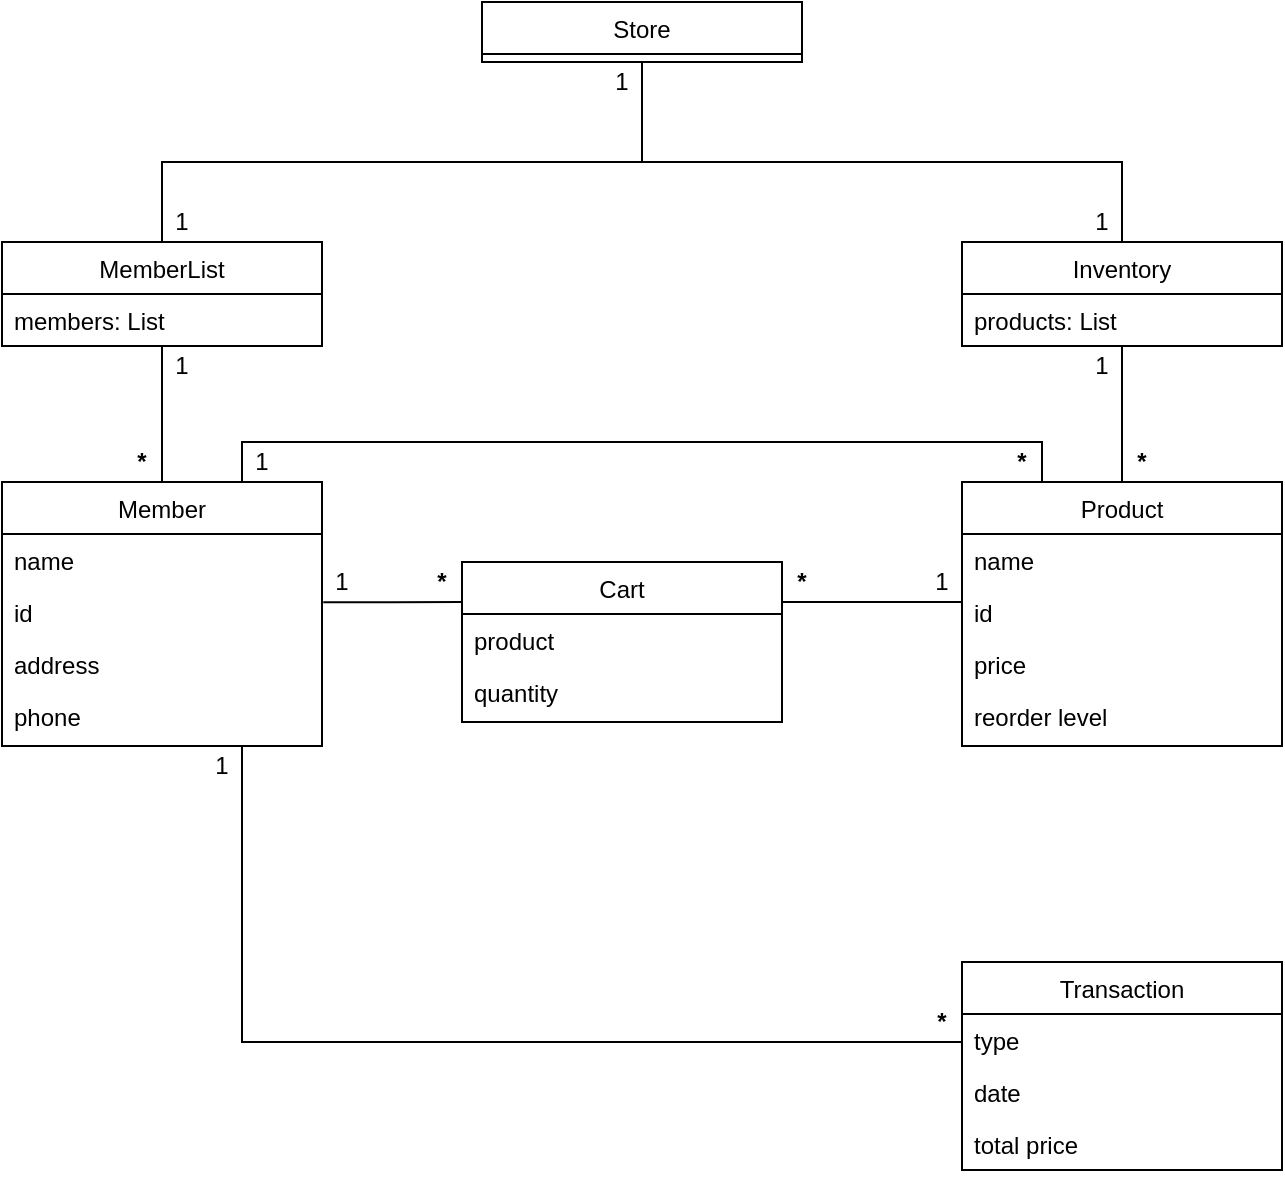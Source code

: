 <mxfile version="15.5.4"><diagram id="C5RBs43oDa-KdzZeNtuy" name="Page-1"><mxGraphModel dx="736" dy="1103" grid="1" gridSize="10" guides="1" tooltips="1" connect="1" arrows="1" fold="1" page="1" pageScale="1" pageWidth="827" pageHeight="1169" math="0" shadow="0"><root><mxCell id="WIyWlLk6GJQsqaUBKTNV-0"/><mxCell id="WIyWlLk6GJQsqaUBKTNV-1" parent="WIyWlLk6GJQsqaUBKTNV-0"/><mxCell id="tjXWOtG1vlUoJ6BcCv_Y-6" value="" style="edgeStyle=orthogonalEdgeStyle;rounded=0;orthogonalLoop=1;jettySize=auto;html=1;endArrow=none;endFill=0;" edge="1" parent="WIyWlLk6GJQsqaUBKTNV-1" source="zkfFHV4jXpPFQw0GAbJ--0" target="tjXWOtG1vlUoJ6BcCv_Y-0"><mxGeometry relative="1" as="geometry"><Array as="points"><mxPoint x="320" y="280"/><mxPoint x="80" y="280"/></Array></mxGeometry></mxCell><mxCell id="tjXWOtG1vlUoJ6BcCv_Y-15" value="" style="edgeStyle=orthogonalEdgeStyle;rounded=0;orthogonalLoop=1;jettySize=auto;html=1;endArrow=none;endFill=0;" edge="1" parent="WIyWlLk6GJQsqaUBKTNV-1" source="zkfFHV4jXpPFQw0GAbJ--0" target="tjXWOtG1vlUoJ6BcCv_Y-9"><mxGeometry relative="1" as="geometry"><Array as="points"><mxPoint x="320" y="280"/><mxPoint x="560" y="280"/></Array></mxGeometry></mxCell><mxCell id="zkfFHV4jXpPFQw0GAbJ--0" value="Store" style="swimlane;fontStyle=0;align=center;verticalAlign=top;childLayout=stackLayout;horizontal=1;startSize=26;horizontalStack=0;resizeParent=1;resizeLast=0;collapsible=1;marginBottom=0;rounded=0;shadow=0;strokeWidth=1;" parent="WIyWlLk6GJQsqaUBKTNV-1" vertex="1"><mxGeometry x="240" y="200" width="160" height="30" as="geometry"><mxRectangle x="230" y="140" width="160" height="26" as="alternateBounds"/></mxGeometry></mxCell><mxCell id="tjXWOtG1vlUoJ6BcCv_Y-22" value="" style="edgeStyle=orthogonalEdgeStyle;rounded=0;orthogonalLoop=1;jettySize=auto;html=1;endArrow=none;endFill=0;" edge="1" parent="WIyWlLk6GJQsqaUBKTNV-1" source="tjXWOtG1vlUoJ6BcCv_Y-0" target="tjXWOtG1vlUoJ6BcCv_Y-16"><mxGeometry relative="1" as="geometry"/></mxCell><mxCell id="tjXWOtG1vlUoJ6BcCv_Y-0" value="MemberList" style="swimlane;fontStyle=0;align=center;verticalAlign=top;childLayout=stackLayout;horizontal=1;startSize=26;horizontalStack=0;resizeParent=1;resizeLast=0;collapsible=1;marginBottom=0;rounded=0;shadow=0;strokeWidth=1;" vertex="1" parent="WIyWlLk6GJQsqaUBKTNV-1"><mxGeometry y="320" width="160" height="52" as="geometry"><mxRectangle x="230" y="140" width="160" height="26" as="alternateBounds"/></mxGeometry></mxCell><mxCell id="tjXWOtG1vlUoJ6BcCv_Y-1" value="members: List" style="text;align=left;verticalAlign=top;spacingLeft=4;spacingRight=4;overflow=hidden;rotatable=0;points=[[0,0.5],[1,0.5]];portConstraint=eastwest;" vertex="1" parent="tjXWOtG1vlUoJ6BcCv_Y-0"><mxGeometry y="26" width="160" height="26" as="geometry"/></mxCell><mxCell id="tjXWOtG1vlUoJ6BcCv_Y-29" value="" style="edgeStyle=orthogonalEdgeStyle;rounded=0;orthogonalLoop=1;jettySize=auto;html=1;endArrow=none;endFill=0;" edge="1" parent="WIyWlLk6GJQsqaUBKTNV-1" source="tjXWOtG1vlUoJ6BcCv_Y-9" target="tjXWOtG1vlUoJ6BcCv_Y-23"><mxGeometry relative="1" as="geometry"/></mxCell><mxCell id="tjXWOtG1vlUoJ6BcCv_Y-9" value="Inventory" style="swimlane;fontStyle=0;align=center;verticalAlign=top;childLayout=stackLayout;horizontal=1;startSize=26;horizontalStack=0;resizeParent=1;resizeLast=0;collapsible=1;marginBottom=0;rounded=0;shadow=0;strokeWidth=1;" vertex="1" parent="WIyWlLk6GJQsqaUBKTNV-1"><mxGeometry x="480" y="320" width="160" height="52" as="geometry"><mxRectangle x="230" y="140" width="160" height="26" as="alternateBounds"/></mxGeometry></mxCell><mxCell id="tjXWOtG1vlUoJ6BcCv_Y-10" value="products: List" style="text;align=left;verticalAlign=top;spacingLeft=4;spacingRight=4;overflow=hidden;rotatable=0;points=[[0,0.5],[1,0.5]];portConstraint=eastwest;" vertex="1" parent="tjXWOtG1vlUoJ6BcCv_Y-9"><mxGeometry y="26" width="160" height="26" as="geometry"/></mxCell><mxCell id="tjXWOtG1vlUoJ6BcCv_Y-49" value="" style="edgeStyle=orthogonalEdgeStyle;rounded=0;orthogonalLoop=1;jettySize=auto;html=1;endArrow=none;endFill=0;" edge="1" parent="WIyWlLk6GJQsqaUBKTNV-1" source="tjXWOtG1vlUoJ6BcCv_Y-16" target="tjXWOtG1vlUoJ6BcCv_Y-43"><mxGeometry relative="1" as="geometry"><Array as="points"><mxPoint x="120" y="720"/></Array></mxGeometry></mxCell><mxCell id="tjXWOtG1vlUoJ6BcCv_Y-55" style="edgeStyle=orthogonalEdgeStyle;rounded=0;orthogonalLoop=1;jettySize=auto;html=1;exitX=1.004;exitY=0.311;exitDx=0;exitDy=0;entryX=0;entryY=0.25;entryDx=0;entryDy=0;endArrow=none;endFill=0;startArrow=none;exitPerimeter=0;" edge="1" parent="WIyWlLk6GJQsqaUBKTNV-1" source="tjXWOtG1vlUoJ6BcCv_Y-18" target="tjXWOtG1vlUoJ6BcCv_Y-35"><mxGeometry relative="1" as="geometry"><mxPoint x="180" y="485" as="sourcePoint"/><Array as="points"/></mxGeometry></mxCell><mxCell id="tjXWOtG1vlUoJ6BcCv_Y-16" value="Member" style="swimlane;fontStyle=0;align=center;verticalAlign=top;childLayout=stackLayout;horizontal=1;startSize=26;horizontalStack=0;resizeParent=1;resizeLast=0;collapsible=1;marginBottom=0;rounded=0;shadow=0;strokeWidth=1;" vertex="1" parent="WIyWlLk6GJQsqaUBKTNV-1"><mxGeometry y="440" width="160" height="132" as="geometry"><mxRectangle x="230" y="140" width="160" height="26" as="alternateBounds"/></mxGeometry></mxCell><mxCell id="tjXWOtG1vlUoJ6BcCv_Y-17" value="name" style="text;align=left;verticalAlign=top;spacingLeft=4;spacingRight=4;overflow=hidden;rotatable=0;points=[[0,0.5],[1,0.5]];portConstraint=eastwest;" vertex="1" parent="tjXWOtG1vlUoJ6BcCv_Y-16"><mxGeometry y="26" width="160" height="26" as="geometry"/></mxCell><mxCell id="tjXWOtG1vlUoJ6BcCv_Y-18" value="id" style="text;align=left;verticalAlign=top;spacingLeft=4;spacingRight=4;overflow=hidden;rotatable=0;points=[[0,0.5],[1,0.5]];portConstraint=eastwest;rounded=0;shadow=0;html=0;" vertex="1" parent="tjXWOtG1vlUoJ6BcCv_Y-16"><mxGeometry y="52" width="160" height="26" as="geometry"/></mxCell><mxCell id="tjXWOtG1vlUoJ6BcCv_Y-19" value="address" style="text;align=left;verticalAlign=top;spacingLeft=4;spacingRight=4;overflow=hidden;rotatable=0;points=[[0,0.5],[1,0.5]];portConstraint=eastwest;rounded=0;shadow=0;html=0;" vertex="1" parent="tjXWOtG1vlUoJ6BcCv_Y-16"><mxGeometry y="78" width="160" height="26" as="geometry"/></mxCell><mxCell id="tjXWOtG1vlUoJ6BcCv_Y-21" value="phone" style="text;align=left;verticalAlign=top;spacingLeft=4;spacingRight=4;overflow=hidden;rotatable=0;points=[[0,0.5],[1,0.5]];portConstraint=eastwest;" vertex="1" parent="tjXWOtG1vlUoJ6BcCv_Y-16"><mxGeometry y="104" width="160" height="26" as="geometry"/></mxCell><mxCell id="tjXWOtG1vlUoJ6BcCv_Y-34" style="edgeStyle=orthogonalEdgeStyle;rounded=0;orthogonalLoop=1;jettySize=auto;html=1;exitX=0.25;exitY=0;exitDx=0;exitDy=0;entryX=0.75;entryY=0;entryDx=0;entryDy=0;endArrow=none;endFill=0;" edge="1" parent="WIyWlLk6GJQsqaUBKTNV-1" source="tjXWOtG1vlUoJ6BcCv_Y-23" target="tjXWOtG1vlUoJ6BcCv_Y-16"><mxGeometry relative="1" as="geometry"/></mxCell><mxCell id="tjXWOtG1vlUoJ6BcCv_Y-41" value="" style="edgeStyle=orthogonalEdgeStyle;rounded=0;orthogonalLoop=1;jettySize=auto;html=1;endArrow=none;endFill=0;" edge="1" parent="WIyWlLk6GJQsqaUBKTNV-1" source="tjXWOtG1vlUoJ6BcCv_Y-23" target="tjXWOtG1vlUoJ6BcCv_Y-35"><mxGeometry relative="1" as="geometry"><Array as="points"><mxPoint x="440" y="500"/><mxPoint x="440" y="500"/></Array></mxGeometry></mxCell><mxCell id="tjXWOtG1vlUoJ6BcCv_Y-23" value="Product" style="swimlane;fontStyle=0;align=center;verticalAlign=top;childLayout=stackLayout;horizontal=1;startSize=26;horizontalStack=0;resizeParent=1;resizeLast=0;collapsible=1;marginBottom=0;rounded=0;shadow=0;strokeWidth=1;" vertex="1" parent="WIyWlLk6GJQsqaUBKTNV-1"><mxGeometry x="480" y="440" width="160" height="132" as="geometry"><mxRectangle x="230" y="140" width="160" height="26" as="alternateBounds"/></mxGeometry></mxCell><mxCell id="tjXWOtG1vlUoJ6BcCv_Y-24" value="name" style="text;align=left;verticalAlign=top;spacingLeft=4;spacingRight=4;overflow=hidden;rotatable=0;points=[[0,0.5],[1,0.5]];portConstraint=eastwest;" vertex="1" parent="tjXWOtG1vlUoJ6BcCv_Y-23"><mxGeometry y="26" width="160" height="26" as="geometry"/></mxCell><mxCell id="tjXWOtG1vlUoJ6BcCv_Y-25" value="id" style="text;align=left;verticalAlign=top;spacingLeft=4;spacingRight=4;overflow=hidden;rotatable=0;points=[[0,0.5],[1,0.5]];portConstraint=eastwest;rounded=0;shadow=0;html=0;" vertex="1" parent="tjXWOtG1vlUoJ6BcCv_Y-23"><mxGeometry y="52" width="160" height="26" as="geometry"/></mxCell><mxCell id="tjXWOtG1vlUoJ6BcCv_Y-26" value="price" style="text;align=left;verticalAlign=top;spacingLeft=4;spacingRight=4;overflow=hidden;rotatable=0;points=[[0,0.5],[1,0.5]];portConstraint=eastwest;rounded=0;shadow=0;html=0;" vertex="1" parent="tjXWOtG1vlUoJ6BcCv_Y-23"><mxGeometry y="78" width="160" height="26" as="geometry"/></mxCell><mxCell id="tjXWOtG1vlUoJ6BcCv_Y-28" value="reorder level" style="text;align=left;verticalAlign=top;spacingLeft=4;spacingRight=4;overflow=hidden;rotatable=0;points=[[0,0.5],[1,0.5]];portConstraint=eastwest;" vertex="1" parent="tjXWOtG1vlUoJ6BcCv_Y-23"><mxGeometry y="104" width="160" height="26" as="geometry"/></mxCell><mxCell id="tjXWOtG1vlUoJ6BcCv_Y-35" value="Cart" style="swimlane;fontStyle=0;align=center;verticalAlign=top;childLayout=stackLayout;horizontal=1;startSize=26;horizontalStack=0;resizeParent=1;resizeLast=0;collapsible=1;marginBottom=0;rounded=0;shadow=0;strokeWidth=1;" vertex="1" parent="WIyWlLk6GJQsqaUBKTNV-1"><mxGeometry x="230" y="480" width="160" height="80" as="geometry"><mxRectangle x="230" y="140" width="160" height="26" as="alternateBounds"/></mxGeometry></mxCell><mxCell id="tjXWOtG1vlUoJ6BcCv_Y-37" value="product" style="text;align=left;verticalAlign=top;spacingLeft=4;spacingRight=4;overflow=hidden;rotatable=0;points=[[0,0.5],[1,0.5]];portConstraint=eastwest;rounded=0;shadow=0;html=0;" vertex="1" parent="tjXWOtG1vlUoJ6BcCv_Y-35"><mxGeometry y="26" width="160" height="26" as="geometry"/></mxCell><mxCell id="tjXWOtG1vlUoJ6BcCv_Y-38" value="quantity" style="text;align=left;verticalAlign=top;spacingLeft=4;spacingRight=4;overflow=hidden;rotatable=0;points=[[0,0.5],[1,0.5]];portConstraint=eastwest;rounded=0;shadow=0;html=0;" vertex="1" parent="tjXWOtG1vlUoJ6BcCv_Y-35"><mxGeometry y="52" width="160" height="26" as="geometry"/></mxCell><mxCell id="tjXWOtG1vlUoJ6BcCv_Y-43" value="Transaction" style="swimlane;fontStyle=0;align=center;verticalAlign=top;childLayout=stackLayout;horizontal=1;startSize=26;horizontalStack=0;resizeParent=1;resizeLast=0;collapsible=1;marginBottom=0;rounded=0;shadow=0;strokeWidth=1;" vertex="1" parent="WIyWlLk6GJQsqaUBKTNV-1"><mxGeometry x="480" y="680" width="160" height="104" as="geometry"><mxRectangle x="380" y="880" width="160" height="26" as="alternateBounds"/></mxGeometry></mxCell><mxCell id="tjXWOtG1vlUoJ6BcCv_Y-44" value="type" style="text;align=left;verticalAlign=top;spacingLeft=4;spacingRight=4;overflow=hidden;rotatable=0;points=[[0,0.5],[1,0.5]];portConstraint=eastwest;" vertex="1" parent="tjXWOtG1vlUoJ6BcCv_Y-43"><mxGeometry y="26" width="160" height="26" as="geometry"/></mxCell><mxCell id="tjXWOtG1vlUoJ6BcCv_Y-46" value="date" style="text;align=left;verticalAlign=top;spacingLeft=4;spacingRight=4;overflow=hidden;rotatable=0;points=[[0,0.5],[1,0.5]];portConstraint=eastwest;rounded=0;shadow=0;html=0;" vertex="1" parent="tjXWOtG1vlUoJ6BcCv_Y-43"><mxGeometry y="52" width="160" height="26" as="geometry"/></mxCell><mxCell id="tjXWOtG1vlUoJ6BcCv_Y-50" value="total price" style="text;align=left;verticalAlign=top;spacingLeft=4;spacingRight=4;overflow=hidden;rotatable=0;points=[[0,0.5],[1,0.5]];portConstraint=eastwest;rounded=0;shadow=0;html=0;" vertex="1" parent="tjXWOtG1vlUoJ6BcCv_Y-43"><mxGeometry y="78" width="160" height="26" as="geometry"/></mxCell><mxCell id="tjXWOtG1vlUoJ6BcCv_Y-56" value="1" style="text;html=1;strokeColor=none;fillColor=none;align=center;verticalAlign=middle;whiteSpace=wrap;rounded=0;" vertex="1" parent="WIyWlLk6GJQsqaUBKTNV-1"><mxGeometry x="300" y="230" width="20" height="20" as="geometry"/></mxCell><mxCell id="tjXWOtG1vlUoJ6BcCv_Y-57" value="1" style="text;html=1;strokeColor=none;fillColor=none;align=center;verticalAlign=middle;whiteSpace=wrap;rounded=0;" vertex="1" parent="WIyWlLk6GJQsqaUBKTNV-1"><mxGeometry x="80" y="300" width="20" height="20" as="geometry"/></mxCell><mxCell id="tjXWOtG1vlUoJ6BcCv_Y-58" value="1" style="text;html=1;strokeColor=none;fillColor=none;align=center;verticalAlign=middle;whiteSpace=wrap;rounded=0;" vertex="1" parent="WIyWlLk6GJQsqaUBKTNV-1"><mxGeometry x="540" y="300" width="20" height="20" as="geometry"/></mxCell><mxCell id="tjXWOtG1vlUoJ6BcCv_Y-59" value="1" style="text;html=1;strokeColor=none;fillColor=none;align=center;verticalAlign=middle;whiteSpace=wrap;rounded=0;" vertex="1" parent="WIyWlLk6GJQsqaUBKTNV-1"><mxGeometry x="540" y="372" width="20" height="20" as="geometry"/></mxCell><mxCell id="tjXWOtG1vlUoJ6BcCv_Y-60" value="1" style="text;html=1;strokeColor=none;fillColor=none;align=center;verticalAlign=middle;whiteSpace=wrap;rounded=0;" vertex="1" parent="WIyWlLk6GJQsqaUBKTNV-1"><mxGeometry x="80" y="372" width="20" height="20" as="geometry"/></mxCell><mxCell id="tjXWOtG1vlUoJ6BcCv_Y-61" value="1" style="text;html=1;strokeColor=none;fillColor=none;align=center;verticalAlign=middle;whiteSpace=wrap;rounded=0;" vertex="1" parent="WIyWlLk6GJQsqaUBKTNV-1"><mxGeometry x="100" y="572" width="20" height="20" as="geometry"/></mxCell><mxCell id="tjXWOtG1vlUoJ6BcCv_Y-63" value="" style="edgeStyle=orthogonalEdgeStyle;rounded=0;orthogonalLoop=1;jettySize=auto;html=1;exitX=1;exitY=0.25;exitDx=0;exitDy=0;entryX=0;entryY=0.25;entryDx=0;entryDy=0;endArrow=none;endFill=0;" edge="1" parent="WIyWlLk6GJQsqaUBKTNV-1" source="tjXWOtG1vlUoJ6BcCv_Y-16"><mxGeometry relative="1" as="geometry"><mxPoint x="160" y="473" as="sourcePoint"/><mxPoint x="160" y="485" as="targetPoint"/><Array as="points"/></mxGeometry></mxCell><mxCell id="tjXWOtG1vlUoJ6BcCv_Y-64" value="1" style="text;html=1;strokeColor=none;fillColor=none;align=center;verticalAlign=middle;whiteSpace=wrap;rounded=0;" vertex="1" parent="WIyWlLk6GJQsqaUBKTNV-1"><mxGeometry x="120" y="420" width="20" height="20" as="geometry"/></mxCell><mxCell id="tjXWOtG1vlUoJ6BcCv_Y-65" value="1" style="text;html=1;strokeColor=none;fillColor=none;align=center;verticalAlign=middle;whiteSpace=wrap;rounded=0;" vertex="1" parent="WIyWlLk6GJQsqaUBKTNV-1"><mxGeometry x="160" y="480" width="20" height="20" as="geometry"/></mxCell><mxCell id="tjXWOtG1vlUoJ6BcCv_Y-67" value="1" style="text;html=1;strokeColor=none;fillColor=none;align=center;verticalAlign=middle;whiteSpace=wrap;rounded=0;" vertex="1" parent="WIyWlLk6GJQsqaUBKTNV-1"><mxGeometry x="460" y="480" width="20" height="20" as="geometry"/></mxCell><mxCell id="tjXWOtG1vlUoJ6BcCv_Y-68" value="&lt;b&gt;*&lt;/b&gt;" style="text;html=1;strokeColor=none;fillColor=none;align=center;verticalAlign=middle;whiteSpace=wrap;rounded=0;" vertex="1" parent="WIyWlLk6GJQsqaUBKTNV-1"><mxGeometry x="560" y="420" width="20" height="20" as="geometry"/></mxCell><mxCell id="tjXWOtG1vlUoJ6BcCv_Y-69" value="&lt;b&gt;*&lt;/b&gt;" style="text;html=1;strokeColor=none;fillColor=none;align=center;verticalAlign=middle;whiteSpace=wrap;rounded=0;" vertex="1" parent="WIyWlLk6GJQsqaUBKTNV-1"><mxGeometry x="500" y="420" width="20" height="20" as="geometry"/></mxCell><mxCell id="tjXWOtG1vlUoJ6BcCv_Y-70" value="&lt;b&gt;*&lt;/b&gt;" style="text;html=1;strokeColor=none;fillColor=none;align=center;verticalAlign=middle;whiteSpace=wrap;rounded=0;" vertex="1" parent="WIyWlLk6GJQsqaUBKTNV-1"><mxGeometry x="390" y="480" width="20" height="20" as="geometry"/></mxCell><mxCell id="tjXWOtG1vlUoJ6BcCv_Y-71" value="&lt;b&gt;*&lt;/b&gt;" style="text;html=1;strokeColor=none;fillColor=none;align=center;verticalAlign=middle;whiteSpace=wrap;rounded=0;" vertex="1" parent="WIyWlLk6GJQsqaUBKTNV-1"><mxGeometry x="210" y="480" width="20" height="20" as="geometry"/></mxCell><mxCell id="tjXWOtG1vlUoJ6BcCv_Y-72" value="&lt;b&gt;*&lt;/b&gt;" style="text;html=1;strokeColor=none;fillColor=none;align=center;verticalAlign=middle;whiteSpace=wrap;rounded=0;" vertex="1" parent="WIyWlLk6GJQsqaUBKTNV-1"><mxGeometry x="60" y="420" width="20" height="20" as="geometry"/></mxCell><mxCell id="tjXWOtG1vlUoJ6BcCv_Y-73" value="&lt;b&gt;*&lt;/b&gt;" style="text;html=1;strokeColor=none;fillColor=none;align=center;verticalAlign=middle;whiteSpace=wrap;rounded=0;" vertex="1" parent="WIyWlLk6GJQsqaUBKTNV-1"><mxGeometry x="460" y="700" width="20" height="20" as="geometry"/></mxCell></root></mxGraphModel></diagram></mxfile>